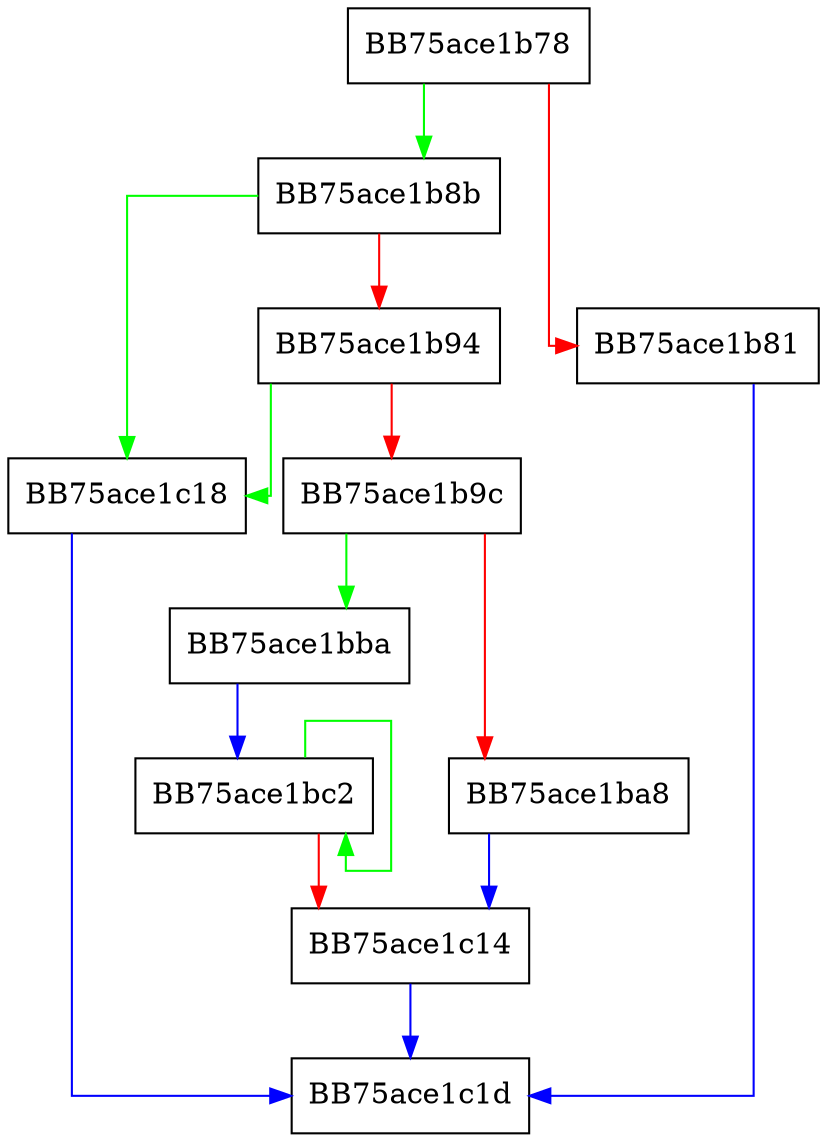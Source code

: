 digraph setTranspositionTable {
  node [shape="box"];
  graph [splines=ortho];
  BB75ace1b78 -> BB75ace1b8b [color="green"];
  BB75ace1b78 -> BB75ace1b81 [color="red"];
  BB75ace1b81 -> BB75ace1c1d [color="blue"];
  BB75ace1b8b -> BB75ace1c18 [color="green"];
  BB75ace1b8b -> BB75ace1b94 [color="red"];
  BB75ace1b94 -> BB75ace1c18 [color="green"];
  BB75ace1b94 -> BB75ace1b9c [color="red"];
  BB75ace1b9c -> BB75ace1bba [color="green"];
  BB75ace1b9c -> BB75ace1ba8 [color="red"];
  BB75ace1ba8 -> BB75ace1c14 [color="blue"];
  BB75ace1bba -> BB75ace1bc2 [color="blue"];
  BB75ace1bc2 -> BB75ace1bc2 [color="green"];
  BB75ace1bc2 -> BB75ace1c14 [color="red"];
  BB75ace1c14 -> BB75ace1c1d [color="blue"];
  BB75ace1c18 -> BB75ace1c1d [color="blue"];
}